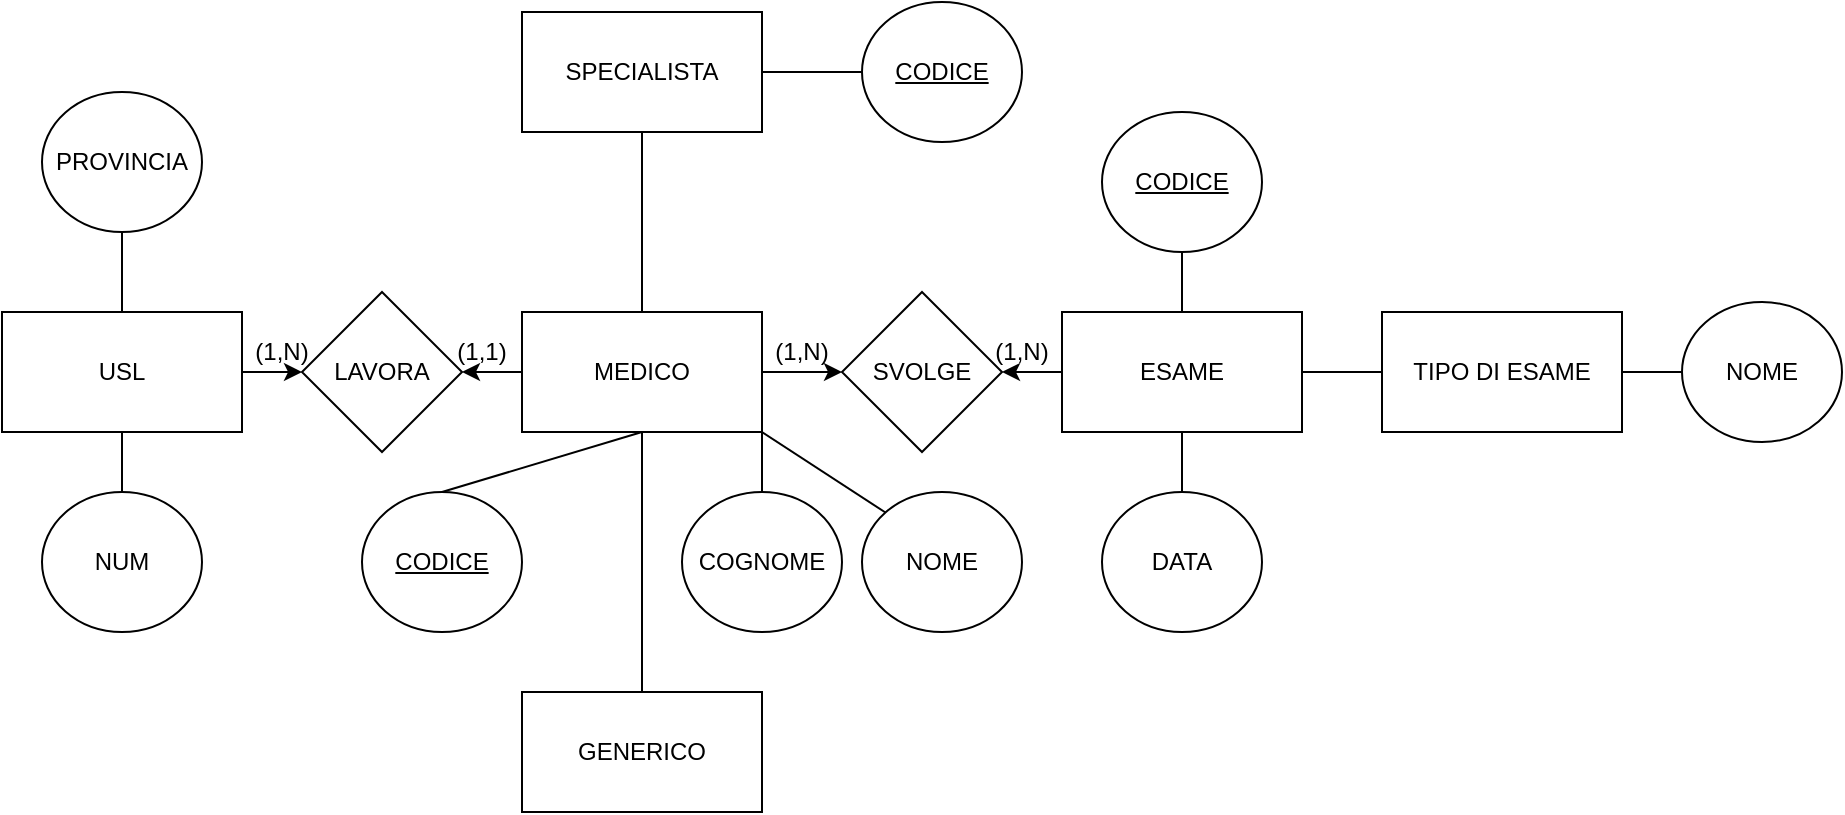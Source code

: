 <mxfile version="14.2.4" type="github">
  <diagram id="JDD_yQQKGyVtzpEHGVRo" name="Page-1">
    <mxGraphModel dx="1021" dy="462" grid="1" gridSize="10" guides="1" tooltips="1" connect="1" arrows="1" fold="1" page="1" pageScale="1" pageWidth="2339" pageHeight="3300" math="0" shadow="0">
      <root>
        <mxCell id="0" />
        <mxCell id="1" parent="0" />
        <mxCell id="tfiH78JdWXMCooFqEJsw-69" value="TIPO DI ESAME" style="rounded=0;whiteSpace=wrap;html=1;fillColor=#ffffff;gradientColor=none;" vertex="1" parent="1">
          <mxGeometry x="1100" y="260" width="120" height="60" as="geometry" />
        </mxCell>
        <mxCell id="tfiH78JdWXMCooFqEJsw-70" value="ESAME" style="rounded=0;whiteSpace=wrap;html=1;fillColor=#ffffff;gradientColor=none;" vertex="1" parent="1">
          <mxGeometry x="940" y="260" width="120" height="60" as="geometry" />
        </mxCell>
        <mxCell id="tfiH78JdWXMCooFqEJsw-71" value="GENERICO" style="rounded=0;whiteSpace=wrap;html=1;fillColor=#ffffff;gradientColor=none;" vertex="1" parent="1">
          <mxGeometry x="670" y="450" width="120" height="60" as="geometry" />
        </mxCell>
        <mxCell id="tfiH78JdWXMCooFqEJsw-72" value="SPECIALISTA" style="rounded=0;whiteSpace=wrap;html=1;fillColor=#ffffff;gradientColor=none;" vertex="1" parent="1">
          <mxGeometry x="670" y="110" width="120" height="60" as="geometry" />
        </mxCell>
        <mxCell id="tfiH78JdWXMCooFqEJsw-73" value="MEDICO" style="rounded=0;whiteSpace=wrap;html=1;fillColor=#ffffff;gradientColor=none;" vertex="1" parent="1">
          <mxGeometry x="670" y="260" width="120" height="60" as="geometry" />
        </mxCell>
        <mxCell id="tfiH78JdWXMCooFqEJsw-74" value="USL" style="rounded=0;whiteSpace=wrap;html=1;fillColor=#ffffff;gradientColor=none;" vertex="1" parent="1">
          <mxGeometry x="410" y="260" width="120" height="60" as="geometry" />
        </mxCell>
        <mxCell id="tfiH78JdWXMCooFqEJsw-75" value="LAVORA" style="rhombus;whiteSpace=wrap;html=1;fillColor=#ffffff;gradientColor=none;" vertex="1" parent="1">
          <mxGeometry x="560" y="250" width="80" height="80" as="geometry" />
        </mxCell>
        <mxCell id="tfiH78JdWXMCooFqEJsw-76" value="SVOLGE" style="rhombus;whiteSpace=wrap;html=1;fillColor=#ffffff;gradientColor=none;" vertex="1" parent="1">
          <mxGeometry x="830" y="250" width="80" height="80" as="geometry" />
        </mxCell>
        <mxCell id="tfiH78JdWXMCooFqEJsw-77" value="" style="endArrow=classic;html=1;exitX=1;exitY=0.5;exitDx=0;exitDy=0;entryX=0;entryY=0.5;entryDx=0;entryDy=0;" edge="1" parent="1" source="tfiH78JdWXMCooFqEJsw-74" target="tfiH78JdWXMCooFqEJsw-75">
          <mxGeometry width="50" height="50" relative="1" as="geometry">
            <mxPoint x="860" y="320" as="sourcePoint" />
            <mxPoint x="910" y="270" as="targetPoint" />
          </mxGeometry>
        </mxCell>
        <mxCell id="tfiH78JdWXMCooFqEJsw-78" value="" style="endArrow=classic;html=1;exitX=0;exitY=0.5;exitDx=0;exitDy=0;entryX=1;entryY=0.5;entryDx=0;entryDy=0;" edge="1" parent="1" source="tfiH78JdWXMCooFqEJsw-73" target="tfiH78JdWXMCooFqEJsw-75">
          <mxGeometry width="50" height="50" relative="1" as="geometry">
            <mxPoint x="860" y="320" as="sourcePoint" />
            <mxPoint x="910" y="270" as="targetPoint" />
          </mxGeometry>
        </mxCell>
        <mxCell id="tfiH78JdWXMCooFqEJsw-79" value="" style="endArrow=none;html=1;entryX=0.5;entryY=1;entryDx=0;entryDy=0;exitX=0.5;exitY=0;exitDx=0;exitDy=0;" edge="1" parent="1" source="tfiH78JdWXMCooFqEJsw-73" target="tfiH78JdWXMCooFqEJsw-72">
          <mxGeometry width="50" height="50" relative="1" as="geometry">
            <mxPoint x="860" y="320" as="sourcePoint" />
            <mxPoint x="910" y="270" as="targetPoint" />
          </mxGeometry>
        </mxCell>
        <mxCell id="tfiH78JdWXMCooFqEJsw-80" value="" style="endArrow=none;html=1;exitX=0.5;exitY=0;exitDx=0;exitDy=0;entryX=0.5;entryY=1;entryDx=0;entryDy=0;" edge="1" parent="1" source="tfiH78JdWXMCooFqEJsw-90" target="tfiH78JdWXMCooFqEJsw-73">
          <mxGeometry width="50" height="50" relative="1" as="geometry">
            <mxPoint x="860" y="320" as="sourcePoint" />
            <mxPoint x="910" y="270" as="targetPoint" />
          </mxGeometry>
        </mxCell>
        <mxCell id="tfiH78JdWXMCooFqEJsw-81" value="" style="endArrow=classic;html=1;exitX=1;exitY=0.5;exitDx=0;exitDy=0;entryX=0;entryY=0.5;entryDx=0;entryDy=0;" edge="1" parent="1" source="tfiH78JdWXMCooFqEJsw-73" target="tfiH78JdWXMCooFqEJsw-76">
          <mxGeometry width="50" height="50" relative="1" as="geometry">
            <mxPoint x="860" y="320" as="sourcePoint" />
            <mxPoint x="910" y="270" as="targetPoint" />
          </mxGeometry>
        </mxCell>
        <mxCell id="tfiH78JdWXMCooFqEJsw-82" value="" style="endArrow=classic;html=1;exitX=0;exitY=0.5;exitDx=0;exitDy=0;entryX=1;entryY=0.5;entryDx=0;entryDy=0;" edge="1" parent="1" source="tfiH78JdWXMCooFqEJsw-70" target="tfiH78JdWXMCooFqEJsw-76">
          <mxGeometry width="50" height="50" relative="1" as="geometry">
            <mxPoint x="860" y="320" as="sourcePoint" />
            <mxPoint x="910" y="270" as="targetPoint" />
          </mxGeometry>
        </mxCell>
        <mxCell id="tfiH78JdWXMCooFqEJsw-83" value="" style="endArrow=none;html=1;entryX=0;entryY=0.5;entryDx=0;entryDy=0;exitX=1;exitY=0.5;exitDx=0;exitDy=0;" edge="1" parent="1" source="tfiH78JdWXMCooFqEJsw-70" target="tfiH78JdWXMCooFqEJsw-69">
          <mxGeometry width="50" height="50" relative="1" as="geometry">
            <mxPoint x="860" y="320" as="sourcePoint" />
            <mxPoint x="910" y="270" as="targetPoint" />
          </mxGeometry>
        </mxCell>
        <mxCell id="tfiH78JdWXMCooFqEJsw-84" value="(1,1)" style="text;html=1;strokeColor=none;fillColor=none;align=center;verticalAlign=middle;whiteSpace=wrap;rounded=0;" vertex="1" parent="1">
          <mxGeometry x="630" y="270" width="40" height="20" as="geometry" />
        </mxCell>
        <mxCell id="tfiH78JdWXMCooFqEJsw-85" value="(1,N)" style="text;html=1;strokeColor=none;fillColor=none;align=center;verticalAlign=middle;whiteSpace=wrap;rounded=0;" vertex="1" parent="1">
          <mxGeometry x="530" y="270" width="40" height="20" as="geometry" />
        </mxCell>
        <mxCell id="tfiH78JdWXMCooFqEJsw-86" value="(1,N)" style="text;html=1;strokeColor=none;fillColor=none;align=center;verticalAlign=middle;whiteSpace=wrap;rounded=0;" vertex="1" parent="1">
          <mxGeometry x="790" y="270" width="40" height="20" as="geometry" />
        </mxCell>
        <mxCell id="tfiH78JdWXMCooFqEJsw-87" value="(1,N)" style="text;html=1;strokeColor=none;fillColor=none;align=center;verticalAlign=middle;whiteSpace=wrap;rounded=0;" vertex="1" parent="1">
          <mxGeometry x="900" y="270" width="40" height="20" as="geometry" />
        </mxCell>
        <mxCell id="tfiH78JdWXMCooFqEJsw-88" value="PROVINCIA" style="ellipse;whiteSpace=wrap;html=1;fillColor=#ffffff;gradientColor=none;" vertex="1" parent="1">
          <mxGeometry x="430" y="150" width="80" height="70" as="geometry" />
        </mxCell>
        <mxCell id="tfiH78JdWXMCooFqEJsw-89" value="NUM" style="ellipse;whiteSpace=wrap;html=1;fillColor=#ffffff;gradientColor=none;" vertex="1" parent="1">
          <mxGeometry x="430" y="350" width="80" height="70" as="geometry" />
        </mxCell>
        <mxCell id="tfiH78JdWXMCooFqEJsw-91" value="COGNOME" style="ellipse;whiteSpace=wrap;html=1;fillColor=#ffffff;gradientColor=none;" vertex="1" parent="1">
          <mxGeometry x="750" y="350" width="80" height="70" as="geometry" />
        </mxCell>
        <mxCell id="tfiH78JdWXMCooFqEJsw-92" value="NOME" style="ellipse;whiteSpace=wrap;html=1;fillColor=#ffffff;gradientColor=none;" vertex="1" parent="1">
          <mxGeometry x="840" y="350" width="80" height="70" as="geometry" />
        </mxCell>
        <mxCell id="tfiH78JdWXMCooFqEJsw-90" value="&lt;u&gt;CODICE&lt;/u&gt;" style="ellipse;whiteSpace=wrap;html=1;fillColor=#ffffff;gradientColor=none;" vertex="1" parent="1">
          <mxGeometry x="590" y="350" width="80" height="70" as="geometry" />
        </mxCell>
        <mxCell id="tfiH78JdWXMCooFqEJsw-94" value="" style="endArrow=none;html=1;exitX=0.5;exitY=0;exitDx=0;exitDy=0;entryX=0.5;entryY=1;entryDx=0;entryDy=0;" edge="1" parent="1" source="tfiH78JdWXMCooFqEJsw-89" target="tfiH78JdWXMCooFqEJsw-74">
          <mxGeometry width="50" height="50" relative="1" as="geometry">
            <mxPoint x="860" y="320" as="sourcePoint" />
            <mxPoint x="910" y="270" as="targetPoint" />
          </mxGeometry>
        </mxCell>
        <mxCell id="tfiH78JdWXMCooFqEJsw-95" value="" style="endArrow=none;html=1;entryX=0.5;entryY=1;entryDx=0;entryDy=0;exitX=0.5;exitY=0;exitDx=0;exitDy=0;" edge="1" parent="1" source="tfiH78JdWXMCooFqEJsw-74" target="tfiH78JdWXMCooFqEJsw-88">
          <mxGeometry width="50" height="50" relative="1" as="geometry">
            <mxPoint x="860" y="320" as="sourcePoint" />
            <mxPoint x="910" y="270" as="targetPoint" />
          </mxGeometry>
        </mxCell>
        <mxCell id="tfiH78JdWXMCooFqEJsw-96" value="" style="endArrow=none;html=1;exitX=0.5;exitY=0;exitDx=0;exitDy=0;entryX=0.5;entryY=1;entryDx=0;entryDy=0;" edge="1" parent="1" source="tfiH78JdWXMCooFqEJsw-71" target="tfiH78JdWXMCooFqEJsw-73">
          <mxGeometry width="50" height="50" relative="1" as="geometry">
            <mxPoint x="860" y="320" as="sourcePoint" />
            <mxPoint x="910" y="270" as="targetPoint" />
          </mxGeometry>
        </mxCell>
        <mxCell id="tfiH78JdWXMCooFqEJsw-97" value="" style="endArrow=none;html=1;exitX=0.5;exitY=0;exitDx=0;exitDy=0;entryX=1;entryY=1;entryDx=0;entryDy=0;" edge="1" parent="1" source="tfiH78JdWXMCooFqEJsw-91" target="tfiH78JdWXMCooFqEJsw-73">
          <mxGeometry width="50" height="50" relative="1" as="geometry">
            <mxPoint x="860" y="320" as="sourcePoint" />
            <mxPoint x="910" y="270" as="targetPoint" />
          </mxGeometry>
        </mxCell>
        <mxCell id="tfiH78JdWXMCooFqEJsw-98" value="" style="endArrow=none;html=1;exitX=0;exitY=0;exitDx=0;exitDy=0;entryX=1;entryY=1;entryDx=0;entryDy=0;" edge="1" parent="1" source="tfiH78JdWXMCooFqEJsw-92" target="tfiH78JdWXMCooFqEJsw-73">
          <mxGeometry width="50" height="50" relative="1" as="geometry">
            <mxPoint x="860" y="320" as="sourcePoint" />
            <mxPoint x="910" y="270" as="targetPoint" />
          </mxGeometry>
        </mxCell>
        <mxCell id="tfiH78JdWXMCooFqEJsw-99" value="&lt;u&gt;CODICE&lt;/u&gt;" style="ellipse;whiteSpace=wrap;html=1;fillColor=#ffffff;gradientColor=none;" vertex="1" parent="1">
          <mxGeometry x="840" y="105" width="80" height="70" as="geometry" />
        </mxCell>
        <mxCell id="tfiH78JdWXMCooFqEJsw-100" value="" style="endArrow=none;html=1;exitX=1;exitY=0.5;exitDx=0;exitDy=0;entryX=0;entryY=0.5;entryDx=0;entryDy=0;" edge="1" parent="1" source="tfiH78JdWXMCooFqEJsw-72" target="tfiH78JdWXMCooFqEJsw-99">
          <mxGeometry width="50" height="50" relative="1" as="geometry">
            <mxPoint x="860" y="320" as="sourcePoint" />
            <mxPoint x="910" y="270" as="targetPoint" />
          </mxGeometry>
        </mxCell>
        <mxCell id="tfiH78JdWXMCooFqEJsw-101" value="&lt;u&gt;CODICE&lt;/u&gt;" style="ellipse;whiteSpace=wrap;html=1;fillColor=#ffffff;gradientColor=none;" vertex="1" parent="1">
          <mxGeometry x="960" y="160" width="80" height="70" as="geometry" />
        </mxCell>
        <mxCell id="tfiH78JdWXMCooFqEJsw-102" value="DATA" style="ellipse;whiteSpace=wrap;html=1;fillColor=#ffffff;gradientColor=none;" vertex="1" parent="1">
          <mxGeometry x="960" y="350" width="80" height="70" as="geometry" />
        </mxCell>
        <mxCell id="tfiH78JdWXMCooFqEJsw-103" value="" style="endArrow=none;html=1;entryX=0.5;entryY=1;entryDx=0;entryDy=0;exitX=0.5;exitY=0;exitDx=0;exitDy=0;" edge="1" parent="1" source="tfiH78JdWXMCooFqEJsw-70" target="tfiH78JdWXMCooFqEJsw-101">
          <mxGeometry width="50" height="50" relative="1" as="geometry">
            <mxPoint x="860" y="320" as="sourcePoint" />
            <mxPoint x="910" y="270" as="targetPoint" />
          </mxGeometry>
        </mxCell>
        <mxCell id="tfiH78JdWXMCooFqEJsw-104" value="" style="endArrow=none;html=1;entryX=0.5;entryY=1;entryDx=0;entryDy=0;exitX=0.5;exitY=0;exitDx=0;exitDy=0;" edge="1" parent="1" source="tfiH78JdWXMCooFqEJsw-102" target="tfiH78JdWXMCooFqEJsw-70">
          <mxGeometry width="50" height="50" relative="1" as="geometry">
            <mxPoint x="860" y="320" as="sourcePoint" />
            <mxPoint x="910" y="270" as="targetPoint" />
          </mxGeometry>
        </mxCell>
        <mxCell id="tfiH78JdWXMCooFqEJsw-105" value="NOME" style="ellipse;whiteSpace=wrap;html=1;fillColor=#ffffff;gradientColor=none;" vertex="1" parent="1">
          <mxGeometry x="1250" y="255" width="80" height="70" as="geometry" />
        </mxCell>
        <mxCell id="tfiH78JdWXMCooFqEJsw-106" value="" style="endArrow=none;html=1;entryX=0;entryY=0.5;entryDx=0;entryDy=0;exitX=1;exitY=0.5;exitDx=0;exitDy=0;" edge="1" parent="1" source="tfiH78JdWXMCooFqEJsw-69" target="tfiH78JdWXMCooFqEJsw-105">
          <mxGeometry width="50" height="50" relative="1" as="geometry">
            <mxPoint x="860" y="320" as="sourcePoint" />
            <mxPoint x="910" y="270" as="targetPoint" />
          </mxGeometry>
        </mxCell>
      </root>
    </mxGraphModel>
  </diagram>
</mxfile>
